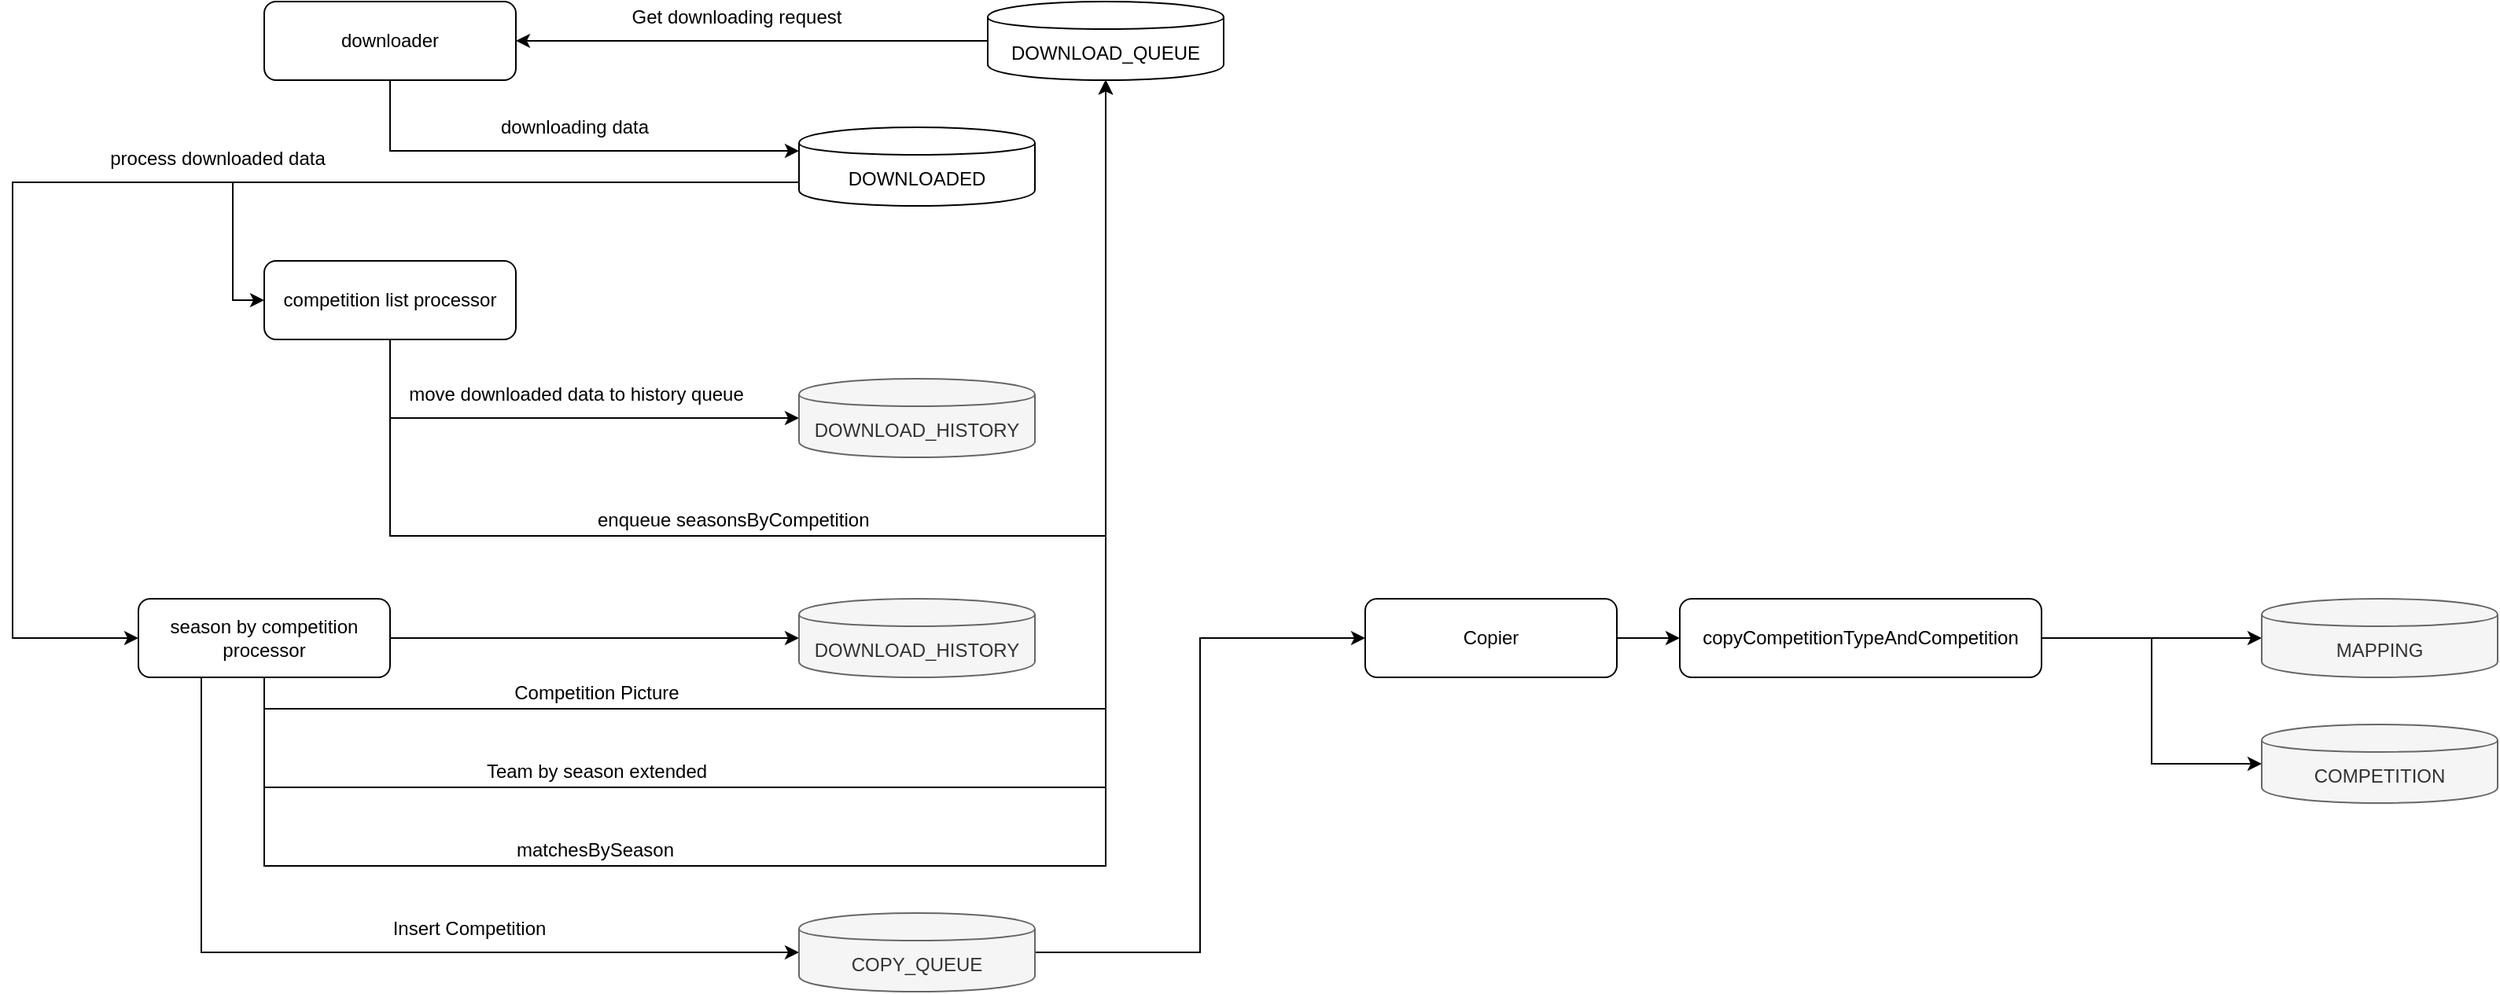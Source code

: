 <mxfile version="10.6.1" type="github"><diagram id="1Fi9fl8Iz0qV-ooRLAtD" name="Page-1"><mxGraphModel dx="1830" dy="513" grid="1" gridSize="10" guides="1" tooltips="1" connect="1" arrows="1" fold="1" page="1" pageScale="1" pageWidth="827" pageHeight="1169" math="0" shadow="0"><root><mxCell id="0"/><mxCell id="1" parent="0"/><mxCell id="hCt7kulHnM1tJjfRSC-v-9" style="edgeStyle=orthogonalEdgeStyle;rounded=0;orthogonalLoop=1;jettySize=auto;html=1;exitX=0.5;exitY=1;exitDx=0;exitDy=0;entryX=0;entryY=0.3;entryDx=0;entryDy=0;" parent="1" source="hCt7kulHnM1tJjfRSC-v-4" target="hCt7kulHnM1tJjfRSC-v-8" edge="1"><mxGeometry relative="1" as="geometry"/></mxCell><mxCell id="hCt7kulHnM1tJjfRSC-v-17" value="downloading data" style="text;html=1;resizable=0;points=[];align=center;verticalAlign=middle;labelBackgroundColor=#ffffff;" parent="hCt7kulHnM1tJjfRSC-v-9" vertex="1" connectable="0"><mxGeometry x="0.09" y="4" relative="1" as="geometry"><mxPoint x="-4" y="-11" as="offset"/></mxGeometry></mxCell><mxCell id="hCt7kulHnM1tJjfRSC-v-4" value="downloader" style="rounded=1;whiteSpace=wrap;html=1;" parent="1" vertex="1"><mxGeometry x="80" y="160" width="160" height="50" as="geometry"/></mxCell><mxCell id="hCt7kulHnM1tJjfRSC-v-6" style="edgeStyle=orthogonalEdgeStyle;rounded=0;orthogonalLoop=1;jettySize=auto;html=1;exitX=0;exitY=0.5;exitDx=0;exitDy=0;entryX=1;entryY=0.5;entryDx=0;entryDy=0;" parent="1" source="hCt7kulHnM1tJjfRSC-v-5" target="hCt7kulHnM1tJjfRSC-v-4" edge="1"><mxGeometry relative="1" as="geometry"/></mxCell><mxCell id="hCt7kulHnM1tJjfRSC-v-16" value="Get downloading request" style="text;html=1;resizable=0;points=[];align=center;verticalAlign=middle;labelBackgroundColor=#ffffff;" parent="hCt7kulHnM1tJjfRSC-v-6" vertex="1" connectable="0"><mxGeometry x="0.147" y="-3" relative="1" as="geometry"><mxPoint x="12" y="-12" as="offset"/></mxGeometry></mxCell><mxCell id="hCt7kulHnM1tJjfRSC-v-5" value="DOWNLOAD_QUEUE" style="shape=cylinder;whiteSpace=wrap;html=1;boundedLbl=1;backgroundOutline=1;" parent="1" vertex="1"><mxGeometry x="540" y="160" width="150" height="50" as="geometry"/></mxCell><mxCell id="hCt7kulHnM1tJjfRSC-v-11" style="edgeStyle=orthogonalEdgeStyle;rounded=0;orthogonalLoop=1;jettySize=auto;html=1;exitX=0;exitY=0.7;exitDx=0;exitDy=0;entryX=0;entryY=0.5;entryDx=0;entryDy=0;" parent="1" source="hCt7kulHnM1tJjfRSC-v-8" target="hCt7kulHnM1tJjfRSC-v-10" edge="1"><mxGeometry relative="1" as="geometry"/></mxCell><mxCell id="hCt7kulHnM1tJjfRSC-v-18" value="process downloaded data" style="text;html=1;resizable=0;points=[];align=center;verticalAlign=middle;labelBackgroundColor=#ffffff;" parent="hCt7kulHnM1tJjfRSC-v-11" vertex="1" connectable="0"><mxGeometry x="0.243" relative="1" as="geometry"><mxPoint x="-87" y="-15" as="offset"/></mxGeometry></mxCell><mxCell id="hCt7kulHnM1tJjfRSC-v-22" style="edgeStyle=orthogonalEdgeStyle;rounded=0;orthogonalLoop=1;jettySize=auto;html=1;entryX=0;entryY=0.5;entryDx=0;entryDy=0;" parent="1" source="hCt7kulHnM1tJjfRSC-v-8" target="hCt7kulHnM1tJjfRSC-v-21" edge="1"><mxGeometry relative="1" as="geometry"><Array as="points"><mxPoint x="-80" y="275"/><mxPoint x="-80" y="565"/></Array></mxGeometry></mxCell><mxCell id="hCt7kulHnM1tJjfRSC-v-8" value="DOWNLOADED" style="shape=cylinder;whiteSpace=wrap;html=1;boundedLbl=1;backgroundOutline=1;" parent="1" vertex="1"><mxGeometry x="420" y="240" width="150" height="50" as="geometry"/></mxCell><mxCell id="hCt7kulHnM1tJjfRSC-v-13" style="edgeStyle=orthogonalEdgeStyle;rounded=0;orthogonalLoop=1;jettySize=auto;html=1;exitX=0.5;exitY=1;exitDx=0;exitDy=0;entryX=0;entryY=0.5;entryDx=0;entryDy=0;" parent="1" source="hCt7kulHnM1tJjfRSC-v-10" target="hCt7kulHnM1tJjfRSC-v-12" edge="1"><mxGeometry relative="1" as="geometry"/></mxCell><mxCell id="hCt7kulHnM1tJjfRSC-v-20" value="move downloaded data to history queue" style="text;html=1;resizable=0;points=[];align=center;verticalAlign=middle;labelBackgroundColor=#ffffff;" parent="hCt7kulHnM1tJjfRSC-v-13" vertex="1" connectable="0"><mxGeometry x="0.012" y="-3" relative="1" as="geometry"><mxPoint x="11" y="-18" as="offset"/></mxGeometry></mxCell><mxCell id="hCt7kulHnM1tJjfRSC-v-14" style="edgeStyle=orthogonalEdgeStyle;rounded=0;orthogonalLoop=1;jettySize=auto;html=1;exitX=0.5;exitY=1;exitDx=0;exitDy=0;" parent="1" source="hCt7kulHnM1tJjfRSC-v-10" target="hCt7kulHnM1tJjfRSC-v-5" edge="1"><mxGeometry relative="1" as="geometry"><Array as="points"><mxPoint x="160" y="500"/><mxPoint x="615" y="500"/></Array></mxGeometry></mxCell><mxCell id="hCt7kulHnM1tJjfRSC-v-10" value="competition list processor" style="rounded=1;whiteSpace=wrap;html=1;" parent="1" vertex="1"><mxGeometry x="80" y="325" width="160" height="50" as="geometry"/></mxCell><mxCell id="hCt7kulHnM1tJjfRSC-v-12" value="DOWNLOAD_HISTORY" style="shape=cylinder;whiteSpace=wrap;html=1;boundedLbl=1;backgroundOutline=1;fillColor=#f5f5f5;strokeColor=#666666;fontColor=#333333;" parent="1" vertex="1"><mxGeometry x="420" y="400" width="150" height="50" as="geometry"/></mxCell><mxCell id="hCt7kulHnM1tJjfRSC-v-15" value="enqueue&amp;nbsp;seasonsByCompetition&amp;nbsp;" style="text;html=1;resizable=0;points=[];autosize=1;align=left;verticalAlign=top;spacingTop=-4;" parent="1" vertex="1"><mxGeometry x="290" y="480" width="190" height="20" as="geometry"/></mxCell><mxCell id="hCt7kulHnM1tJjfRSC-v-25" style="edgeStyle=orthogonalEdgeStyle;rounded=0;orthogonalLoop=1;jettySize=auto;html=1;exitX=1;exitY=0.5;exitDx=0;exitDy=0;" parent="1" source="hCt7kulHnM1tJjfRSC-v-21" target="hCt7kulHnM1tJjfRSC-v-24" edge="1"><mxGeometry relative="1" as="geometry"/></mxCell><mxCell id="XRtO9R3etJlKNao0JoU3-1" style="edgeStyle=orthogonalEdgeStyle;rounded=0;orthogonalLoop=1;jettySize=auto;html=1;exitX=0.5;exitY=1;exitDx=0;exitDy=0;entryX=0.5;entryY=1;entryDx=0;entryDy=0;" edge="1" parent="1" source="hCt7kulHnM1tJjfRSC-v-21" target="hCt7kulHnM1tJjfRSC-v-5"><mxGeometry relative="1" as="geometry"><mxPoint x="610" y="210" as="targetPoint"/></mxGeometry></mxCell><mxCell id="XRtO9R3etJlKNao0JoU3-2" value="Competition Picture" style="text;html=1;resizable=0;points=[];align=center;verticalAlign=middle;labelBackgroundColor=#ffffff;" vertex="1" connectable="0" parent="XRtO9R3etJlKNao0JoU3-1"><mxGeometry x="-0.545" y="-2" relative="1" as="geometry"><mxPoint x="13" y="-12" as="offset"/></mxGeometry></mxCell><mxCell id="XRtO9R3etJlKNao0JoU3-3" style="edgeStyle=orthogonalEdgeStyle;rounded=0;orthogonalLoop=1;jettySize=auto;html=1;exitX=0.5;exitY=1;exitDx=0;exitDy=0;entryX=0.5;entryY=1;entryDx=0;entryDy=0;" edge="1" parent="1" source="hCt7kulHnM1tJjfRSC-v-21" target="hCt7kulHnM1tJjfRSC-v-5"><mxGeometry relative="1" as="geometry"><Array as="points"><mxPoint x="80" y="660"/><mxPoint x="615" y="660"/></Array></mxGeometry></mxCell><mxCell id="XRtO9R3etJlKNao0JoU3-5" value="Team by season extended" style="text;html=1;resizable=0;points=[];align=center;verticalAlign=middle;labelBackgroundColor=#ffffff;" vertex="1" connectable="0" parent="XRtO9R3etJlKNao0JoU3-3"><mxGeometry x="-0.58" relative="1" as="geometry"><mxPoint x="59" y="-10" as="offset"/></mxGeometry></mxCell><mxCell id="XRtO9R3etJlKNao0JoU3-6" style="edgeStyle=orthogonalEdgeStyle;rounded=0;orthogonalLoop=1;jettySize=auto;html=1;exitX=0.5;exitY=1;exitDx=0;exitDy=0;entryX=0.5;entryY=1;entryDx=0;entryDy=0;" edge="1" parent="1" source="hCt7kulHnM1tJjfRSC-v-21" target="hCt7kulHnM1tJjfRSC-v-5"><mxGeometry relative="1" as="geometry"><mxPoint x="700" y="260" as="targetPoint"/><Array as="points"><mxPoint x="80" y="710"/><mxPoint x="615" y="710"/></Array></mxGeometry></mxCell><mxCell id="XRtO9R3etJlKNao0JoU3-7" value="matchesBySeason" style="text;html=1;resizable=0;points=[];align=center;verticalAlign=middle;labelBackgroundColor=#ffffff;" vertex="1" connectable="0" parent="XRtO9R3etJlKNao0JoU3-6"><mxGeometry x="-0.392" y="4" relative="1" as="geometry"><mxPoint x="-21" y="-6" as="offset"/></mxGeometry></mxCell><mxCell id="XRtO9R3etJlKNao0JoU3-11" style="edgeStyle=orthogonalEdgeStyle;rounded=0;orthogonalLoop=1;jettySize=auto;html=1;exitX=0.25;exitY=1;exitDx=0;exitDy=0;entryX=0;entryY=0.5;entryDx=0;entryDy=0;" edge="1" parent="1" source="hCt7kulHnM1tJjfRSC-v-21" target="XRtO9R3etJlKNao0JoU3-8"><mxGeometry relative="1" as="geometry"/></mxCell><mxCell id="XRtO9R3etJlKNao0JoU3-12" value="Insert Competition" style="text;html=1;resizable=0;points=[];align=center;verticalAlign=middle;labelBackgroundColor=#ffffff;" vertex="1" connectable="0" parent="XRtO9R3etJlKNao0JoU3-11"><mxGeometry x="0.24" y="1" relative="1" as="geometry"><mxPoint x="1" y="-14" as="offset"/></mxGeometry></mxCell><mxCell id="hCt7kulHnM1tJjfRSC-v-21" value="season by competition processor" style="rounded=1;whiteSpace=wrap;html=1;" parent="1" vertex="1"><mxGeometry y="540" width="160" height="50" as="geometry"/></mxCell><mxCell id="hCt7kulHnM1tJjfRSC-v-24" value="DOWNLOAD_HISTORY" style="shape=cylinder;whiteSpace=wrap;html=1;boundedLbl=1;backgroundOutline=1;fillColor=#f5f5f5;strokeColor=#666666;fontColor=#333333;" parent="1" vertex="1"><mxGeometry x="420" y="540" width="150" height="50" as="geometry"/></mxCell><mxCell id="XRtO9R3etJlKNao0JoU3-14" style="edgeStyle=orthogonalEdgeStyle;rounded=0;orthogonalLoop=1;jettySize=auto;html=1;exitX=1;exitY=0.5;exitDx=0;exitDy=0;entryX=0;entryY=0.5;entryDx=0;entryDy=0;" edge="1" parent="1" source="XRtO9R3etJlKNao0JoU3-8" target="XRtO9R3etJlKNao0JoU3-13"><mxGeometry relative="1" as="geometry"/></mxCell><mxCell id="XRtO9R3etJlKNao0JoU3-8" value="COPY_QUEUE" style="shape=cylinder;whiteSpace=wrap;html=1;boundedLbl=1;backgroundOutline=1;fillColor=#f5f5f5;strokeColor=#666666;fontColor=#333333;" vertex="1" parent="1"><mxGeometry x="420" y="740" width="150" height="50" as="geometry"/></mxCell><mxCell id="XRtO9R3etJlKNao0JoU3-16" style="edgeStyle=orthogonalEdgeStyle;rounded=0;orthogonalLoop=1;jettySize=auto;html=1;exitX=1;exitY=0.5;exitDx=0;exitDy=0;entryX=0;entryY=0.5;entryDx=0;entryDy=0;" edge="1" parent="1" source="XRtO9R3etJlKNao0JoU3-18" target="XRtO9R3etJlKNao0JoU3-15"><mxGeometry relative="1" as="geometry"/></mxCell><mxCell id="XRtO9R3etJlKNao0JoU3-13" value="Copier" style="rounded=1;whiteSpace=wrap;html=1;" vertex="1" parent="1"><mxGeometry x="780" y="540" width="160" height="50" as="geometry"/></mxCell><mxCell id="XRtO9R3etJlKNao0JoU3-15" value="MAPPING" style="shape=cylinder;whiteSpace=wrap;html=1;boundedLbl=1;backgroundOutline=1;fillColor=#f5f5f5;strokeColor=#666666;fontColor=#333333;" vertex="1" parent="1"><mxGeometry x="1350" y="540" width="150" height="50" as="geometry"/></mxCell><mxCell id="XRtO9R3etJlKNao0JoU3-17" value="COMPETITION" style="shape=cylinder;whiteSpace=wrap;html=1;boundedLbl=1;backgroundOutline=1;fillColor=#f5f5f5;strokeColor=#666666;fontColor=#333333;" vertex="1" parent="1"><mxGeometry x="1350" y="620" width="150" height="50" as="geometry"/></mxCell><mxCell id="XRtO9R3etJlKNao0JoU3-20" style="edgeStyle=orthogonalEdgeStyle;rounded=0;orthogonalLoop=1;jettySize=auto;html=1;exitX=1;exitY=0.5;exitDx=0;exitDy=0;entryX=0;entryY=0.5;entryDx=0;entryDy=0;" edge="1" parent="1" source="XRtO9R3etJlKNao0JoU3-18" target="XRtO9R3etJlKNao0JoU3-17"><mxGeometry relative="1" as="geometry"/></mxCell><mxCell id="XRtO9R3etJlKNao0JoU3-18" value="copyCompetitionTypeAndCompetition" style="rounded=1;whiteSpace=wrap;html=1;" vertex="1" parent="1"><mxGeometry x="980" y="540" width="230" height="50" as="geometry"/></mxCell><mxCell id="XRtO9R3etJlKNao0JoU3-19" style="edgeStyle=orthogonalEdgeStyle;rounded=0;orthogonalLoop=1;jettySize=auto;html=1;exitX=1;exitY=0.5;exitDx=0;exitDy=0;entryX=0;entryY=0.5;entryDx=0;entryDy=0;" edge="1" parent="1" source="XRtO9R3etJlKNao0JoU3-13" target="XRtO9R3etJlKNao0JoU3-18"><mxGeometry relative="1" as="geometry"><mxPoint x="940" y="565" as="sourcePoint"/><mxPoint x="1152" y="565" as="targetPoint"/></mxGeometry></mxCell></root></mxGraphModel></diagram></mxfile>